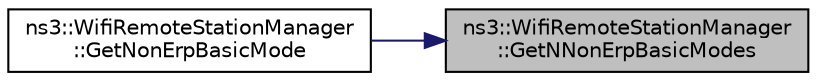 digraph "ns3::WifiRemoteStationManager::GetNNonErpBasicModes"
{
 // LATEX_PDF_SIZE
  edge [fontname="Helvetica",fontsize="10",labelfontname="Helvetica",labelfontsize="10"];
  node [fontname="Helvetica",fontsize="10",shape=record];
  rankdir="RL";
  Node1 [label="ns3::WifiRemoteStationManager\l::GetNNonErpBasicModes",height=0.2,width=0.4,color="black", fillcolor="grey75", style="filled", fontcolor="black",tooltip="Return the number of non-ERP basic modes we support."];
  Node1 -> Node2 [dir="back",color="midnightblue",fontsize="10",style="solid",fontname="Helvetica"];
  Node2 [label="ns3::WifiRemoteStationManager\l::GetNonErpBasicMode",height=0.2,width=0.4,color="black", fillcolor="white", style="filled",URL="$classns3_1_1_wifi_remote_station_manager.html#a4c7a7fe34ce0134bdff1dcc243577cbc",tooltip="Return a basic mode from the set of basic modes that is not an ERP mode."];
}
